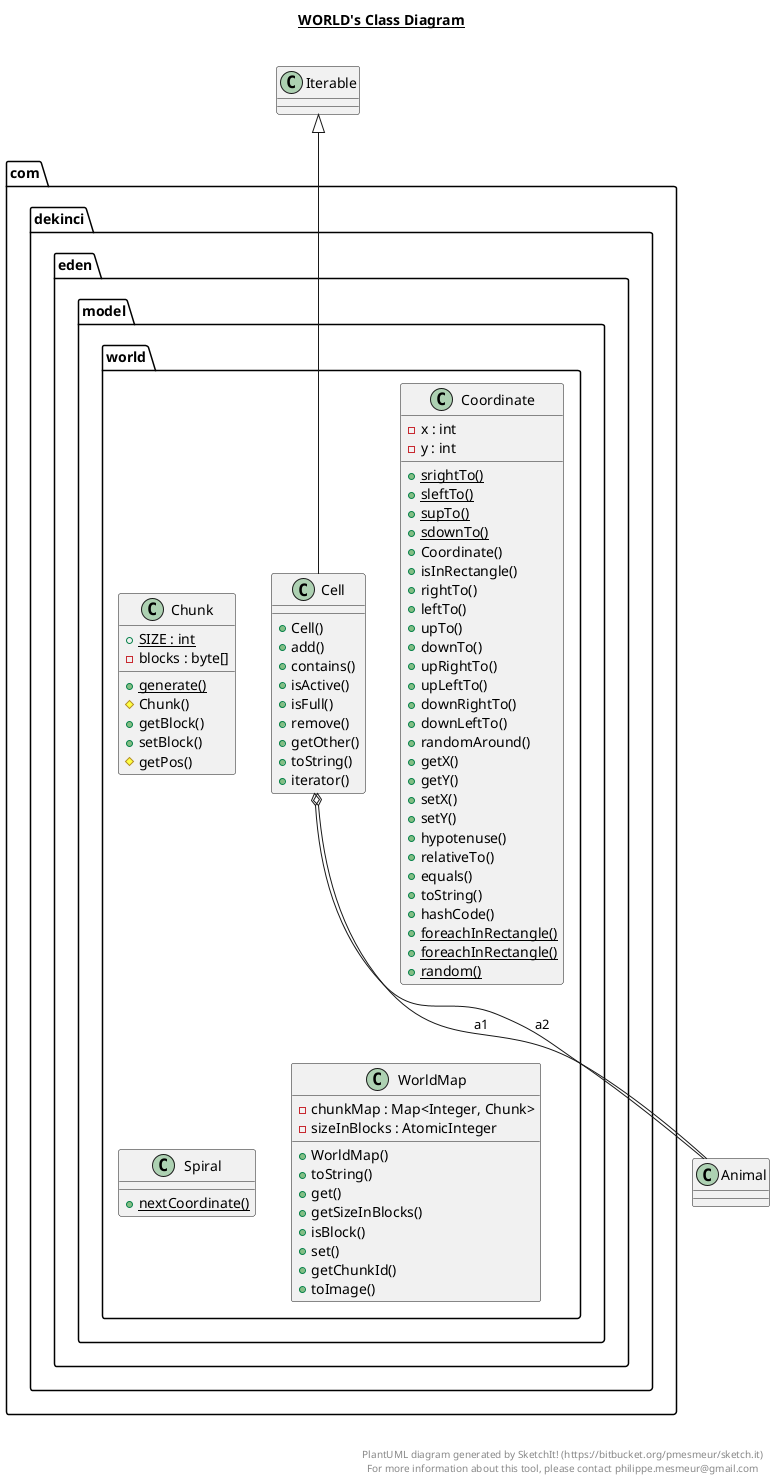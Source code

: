 @startuml

title __WORLD's Class Diagram__\n

  package com.dekinci.eden {
    package com.dekinci.eden.model {
      package com.dekinci.eden.model.world {
        class Cell {
            + Cell()
            + add()
            + contains()
            + isActive()
            + isFull()
            + remove()
            + getOther()
            + toString()
            + iterator()
        }
      }
    }
  }
  

  package com.dekinci.eden {
    package com.dekinci.eden.model {
      package com.dekinci.eden.model.world {
        class Chunk {
            {static} + SIZE : int
            - blocks : byte[]
            {static} + generate()
            # Chunk()
            + getBlock()
            + setBlock()
            # getPos()
        }
      }
    }
  }
  

  package com.dekinci.eden {
    package com.dekinci.eden.model {
      package com.dekinci.eden.model.world {
        class Coordinate {
            - x : int
            - y : int
            {static} + srightTo()
            {static} + sleftTo()
            {static} + supTo()
            {static} + sdownTo()
            + Coordinate()
            + isInRectangle()
            + rightTo()
            + leftTo()
            + upTo()
            + downTo()
            + upRightTo()
            + upLeftTo()
            + downRightTo()
            + downLeftTo()
            + randomAround()
            + getX()
            + getY()
            + setX()
            + setY()
            + hypotenuse()
            + relativeTo()
            + equals()
            + toString()
            + hashCode()
            {static} + foreachInRectangle()
            {static} + foreachInRectangle()
            {static} + random()
        }
      }
    }
  }
  

  package com.dekinci.eden {
    package com.dekinci.eden.model {
      package com.dekinci.eden.model.world {
        class Spiral {
            {static} + nextCoordinate()
        }
      }
    }
  }
  

  package com.dekinci.eden {
    package com.dekinci.eden.model {
      package com.dekinci.eden.model.world {
        class WorldMap {
            - chunkMap : Map<Integer, Chunk>
            - sizeInBlocks : AtomicInteger
            + WorldMap()
            + toString()
            + get()
            + getSizeInBlocks()
            + isBlock()
            + set()
            + getChunkId()
            + toImage()
        }
      }
    }
  }
  

  Cell -up-|> Iterable
  Cell o-- Animal : a1
  Cell o-- Animal : a2


right footer


PlantUML diagram generated by SketchIt! (https://bitbucket.org/pmesmeur/sketch.it)
For more information about this tool, please contact philippe.mesmeur@gmail.com
endfooter

@enduml
